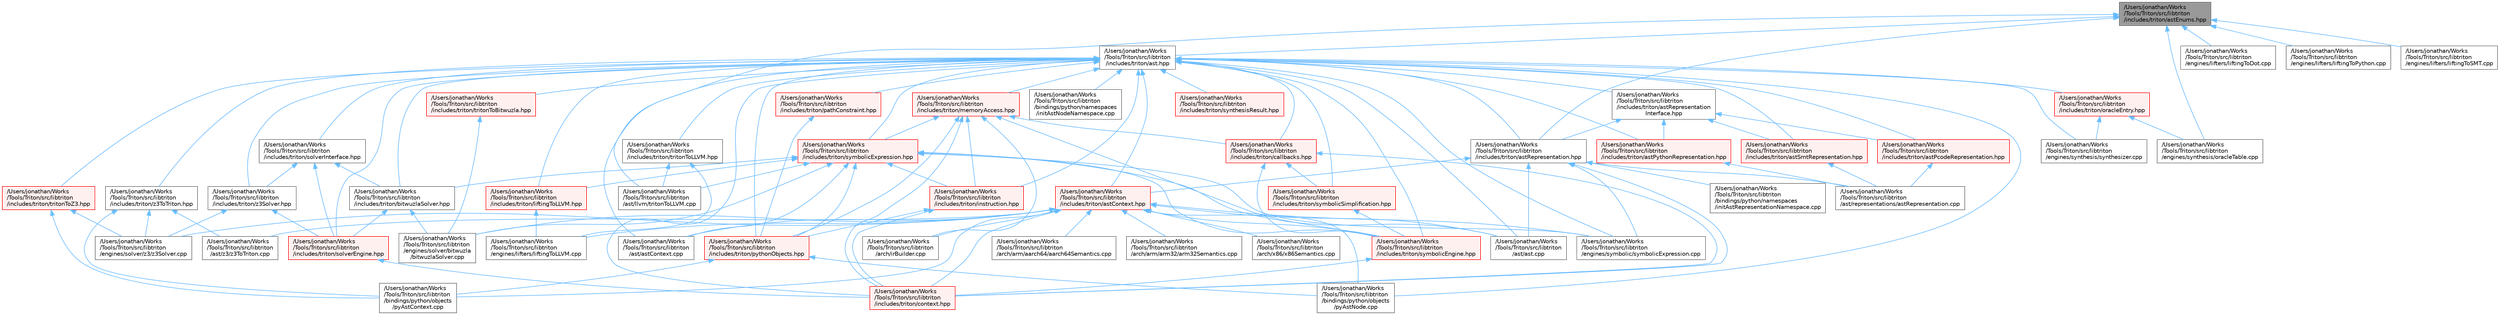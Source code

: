 digraph "/Users/jonathan/Works/Tools/Triton/src/libtriton/includes/triton/astEnums.hpp"
{
 // LATEX_PDF_SIZE
  bgcolor="transparent";
  edge [fontname=Helvetica,fontsize=10,labelfontname=Helvetica,labelfontsize=10];
  node [fontname=Helvetica,fontsize=10,shape=box,height=0.2,width=0.4];
  Node1 [label="/Users/jonathan/Works\l/Tools/Triton/src/libtriton\l/includes/triton/astEnums.hpp",height=0.2,width=0.4,color="gray40", fillcolor="grey60", style="filled", fontcolor="black",tooltip=" "];
  Node1 -> Node2 [dir="back",color="steelblue1",style="solid"];
  Node2 [label="/Users/jonathan/Works\l/Tools/Triton/src/libtriton\l/ast/llvm/tritonToLLVM.cpp",height=0.2,width=0.4,color="grey40", fillcolor="white", style="filled",URL="$tritonToLLVM_8cpp.html",tooltip=" "];
  Node1 -> Node3 [dir="back",color="steelblue1",style="solid"];
  Node3 [label="/Users/jonathan/Works\l/Tools/Triton/src/libtriton\l/engines/lifters/liftingToDot.cpp",height=0.2,width=0.4,color="grey40", fillcolor="white", style="filled",URL="$liftingToDot_8cpp.html",tooltip=" "];
  Node1 -> Node4 [dir="back",color="steelblue1",style="solid"];
  Node4 [label="/Users/jonathan/Works\l/Tools/Triton/src/libtriton\l/engines/lifters/liftingToPython.cpp",height=0.2,width=0.4,color="grey40", fillcolor="white", style="filled",URL="$liftingToPython_8cpp.html",tooltip=" "];
  Node1 -> Node5 [dir="back",color="steelblue1",style="solid"];
  Node5 [label="/Users/jonathan/Works\l/Tools/Triton/src/libtriton\l/engines/lifters/liftingToSMT.cpp",height=0.2,width=0.4,color="grey40", fillcolor="white", style="filled",URL="$liftingToSMT_8cpp.html",tooltip=" "];
  Node1 -> Node6 [dir="back",color="steelblue1",style="solid"];
  Node6 [label="/Users/jonathan/Works\l/Tools/Triton/src/libtriton\l/engines/synthesis/oracleTable.cpp",height=0.2,width=0.4,color="grey40", fillcolor="white", style="filled",URL="$oracleTable_8cpp.html",tooltip=" "];
  Node1 -> Node7 [dir="back",color="steelblue1",style="solid"];
  Node7 [label="/Users/jonathan/Works\l/Tools/Triton/src/libtriton\l/includes/triton/ast.hpp",height=0.2,width=0.4,color="grey40", fillcolor="white", style="filled",URL="$ast_8hpp.html",tooltip=" "];
  Node7 -> Node8 [dir="back",color="steelblue1",style="solid"];
  Node8 [label="/Users/jonathan/Works\l/Tools/Triton/src/libtriton\l/ast/ast.cpp",height=0.2,width=0.4,color="grey40", fillcolor="white", style="filled",URL="$ast_8cpp.html",tooltip=" "];
  Node7 -> Node9 [dir="back",color="steelblue1",style="solid"];
  Node9 [label="/Users/jonathan/Works\l/Tools/Triton/src/libtriton\l/ast/astContext.cpp",height=0.2,width=0.4,color="grey40", fillcolor="white", style="filled",URL="$astContext_8cpp.html",tooltip=" "];
  Node7 -> Node10 [dir="back",color="steelblue1",style="solid"];
  Node10 [label="/Users/jonathan/Works\l/Tools/Triton/src/libtriton\l/bindings/python/namespaces\l/initAstNodeNamespace.cpp",height=0.2,width=0.4,color="grey40", fillcolor="white", style="filled",URL="$initAstNodeNamespace_8cpp.html",tooltip=" "];
  Node7 -> Node11 [dir="back",color="steelblue1",style="solid"];
  Node11 [label="/Users/jonathan/Works\l/Tools/Triton/src/libtriton\l/bindings/python/objects\l/pyAstNode.cpp",height=0.2,width=0.4,color="grey40", fillcolor="white", style="filled",URL="$pyAstNode_8cpp.html",tooltip=" "];
  Node7 -> Node12 [dir="back",color="steelblue1",style="solid"];
  Node12 [label="/Users/jonathan/Works\l/Tools/Triton/src/libtriton\l/engines/symbolic/symbolicExpression.cpp",height=0.2,width=0.4,color="grey40", fillcolor="white", style="filled",URL="$symbolicExpression_8cpp.html",tooltip=" "];
  Node7 -> Node13 [dir="back",color="steelblue1",style="solid"];
  Node13 [label="/Users/jonathan/Works\l/Tools/Triton/src/libtriton\l/engines/synthesis/synthesizer.cpp",height=0.2,width=0.4,color="grey40", fillcolor="white", style="filled",URL="$synthesizer_8cpp.html",tooltip=" "];
  Node7 -> Node14 [dir="back",color="steelblue1",style="solid"];
  Node14 [label="/Users/jonathan/Works\l/Tools/Triton/src/libtriton\l/includes/triton/astContext.hpp",height=0.2,width=0.4,color="red", fillcolor="#FFF0F0", style="filled",URL="$astContext_8hpp.html",tooltip=" "];
  Node14 -> Node15 [dir="back",color="steelblue1",style="solid"];
  Node15 [label="/Users/jonathan/Works\l/Tools/Triton/src/libtriton\l/arch/arm/aarch64/aarch64Semantics.cpp",height=0.2,width=0.4,color="grey40", fillcolor="white", style="filled",URL="$aarch64Semantics_8cpp.html",tooltip=" "];
  Node14 -> Node16 [dir="back",color="steelblue1",style="solid"];
  Node16 [label="/Users/jonathan/Works\l/Tools/Triton/src/libtriton\l/arch/arm/arm32/arm32Semantics.cpp",height=0.2,width=0.4,color="grey40", fillcolor="white", style="filled",URL="$arm32Semantics_8cpp.html",tooltip=" "];
  Node14 -> Node17 [dir="back",color="steelblue1",style="solid"];
  Node17 [label="/Users/jonathan/Works\l/Tools/Triton/src/libtriton\l/arch/irBuilder.cpp",height=0.2,width=0.4,color="grey40", fillcolor="white", style="filled",URL="$irBuilder_8cpp.html",tooltip=" "];
  Node14 -> Node18 [dir="back",color="steelblue1",style="solid"];
  Node18 [label="/Users/jonathan/Works\l/Tools/Triton/src/libtriton\l/arch/x86/x86Semantics.cpp",height=0.2,width=0.4,color="grey40", fillcolor="white", style="filled",URL="$x86Semantics_8cpp.html",tooltip=" "];
  Node14 -> Node8 [dir="back",color="steelblue1",style="solid"];
  Node14 -> Node9 [dir="back",color="steelblue1",style="solid"];
  Node14 -> Node19 [dir="back",color="steelblue1",style="solid"];
  Node19 [label="/Users/jonathan/Works\l/Tools/Triton/src/libtriton\l/ast/z3/z3ToTriton.cpp",height=0.2,width=0.4,color="grey40", fillcolor="white", style="filled",URL="$z3ToTriton_8cpp.html",tooltip=" "];
  Node14 -> Node20 [dir="back",color="steelblue1",style="solid"];
  Node20 [label="/Users/jonathan/Works\l/Tools/Triton/src/libtriton\l/bindings/python/objects\l/pyAstContext.cpp",height=0.2,width=0.4,color="grey40", fillcolor="white", style="filled",URL="$pyAstContext_8cpp.html",tooltip=" "];
  Node14 -> Node11 [dir="back",color="steelblue1",style="solid"];
  Node14 -> Node21 [dir="back",color="steelblue1",style="solid"];
  Node21 [label="/Users/jonathan/Works\l/Tools/Triton/src/libtriton\l/engines/lifters/liftingToLLVM.cpp",height=0.2,width=0.4,color="grey40", fillcolor="white", style="filled",URL="$liftingToLLVM_8cpp.html",tooltip=" "];
  Node14 -> Node22 [dir="back",color="steelblue1",style="solid"];
  Node22 [label="/Users/jonathan/Works\l/Tools/Triton/src/libtriton\l/engines/solver/bitwuzla\l/bitwuzlaSolver.cpp",height=0.2,width=0.4,color="grey40", fillcolor="white", style="filled",URL="$bitwuzlaSolver_8cpp.html",tooltip=" "];
  Node14 -> Node23 [dir="back",color="steelblue1",style="solid"];
  Node23 [label="/Users/jonathan/Works\l/Tools/Triton/src/libtriton\l/engines/solver/z3/z3Solver.cpp",height=0.2,width=0.4,color="grey40", fillcolor="white", style="filled",URL="$z3Solver_8cpp.html",tooltip=" "];
  Node14 -> Node12 [dir="back",color="steelblue1",style="solid"];
  Node14 -> Node26 [dir="back",color="steelblue1",style="solid"];
  Node26 [label="/Users/jonathan/Works\l/Tools/Triton/src/libtriton\l/includes/triton/context.hpp",height=0.2,width=0.4,color="red", fillcolor="#FFF0F0", style="filled",URL="$context_8hpp.html",tooltip=" "];
  Node14 -> Node37 [dir="back",color="steelblue1",style="solid"];
  Node37 [label="/Users/jonathan/Works\l/Tools/Triton/src/libtriton\l/includes/triton/symbolicEngine.hpp",height=0.2,width=0.4,color="red", fillcolor="#FFF0F0", style="filled",URL="$symbolicEngine_8hpp.html",tooltip=" "];
  Node37 -> Node26 [dir="back",color="steelblue1",style="solid"];
  Node7 -> Node45 [dir="back",color="steelblue1",style="solid"];
  Node45 [label="/Users/jonathan/Works\l/Tools/Triton/src/libtriton\l/includes/triton/astPcodeRepresentation.hpp",height=0.2,width=0.4,color="red", fillcolor="#FFF0F0", style="filled",URL="$astPcodeRepresentation_8hpp.html",tooltip=" "];
  Node45 -> Node47 [dir="back",color="steelblue1",style="solid"];
  Node47 [label="/Users/jonathan/Works\l/Tools/Triton/src/libtriton\l/ast/representations/astRepresentation.cpp",height=0.2,width=0.4,color="grey40", fillcolor="white", style="filled",URL="$astRepresentation_8cpp.html",tooltip=" "];
  Node7 -> Node48 [dir="back",color="steelblue1",style="solid"];
  Node48 [label="/Users/jonathan/Works\l/Tools/Triton/src/libtriton\l/includes/triton/astPythonRepresentation.hpp",height=0.2,width=0.4,color="red", fillcolor="#FFF0F0", style="filled",URL="$astPythonRepresentation_8hpp.html",tooltip=" "];
  Node48 -> Node47 [dir="back",color="steelblue1",style="solid"];
  Node7 -> Node50 [dir="back",color="steelblue1",style="solid"];
  Node50 [label="/Users/jonathan/Works\l/Tools/Triton/src/libtriton\l/includes/triton/astRepresentation.hpp",height=0.2,width=0.4,color="grey40", fillcolor="white", style="filled",URL="$astRepresentation_8hpp.html",tooltip=" "];
  Node50 -> Node8 [dir="back",color="steelblue1",style="solid"];
  Node50 -> Node47 [dir="back",color="steelblue1",style="solid"];
  Node50 -> Node51 [dir="back",color="steelblue1",style="solid"];
  Node51 [label="/Users/jonathan/Works\l/Tools/Triton/src/libtriton\l/bindings/python/namespaces\l/initAstRepresentationNamespace.cpp",height=0.2,width=0.4,color="grey40", fillcolor="white", style="filled",URL="$initAstRepresentationNamespace_8cpp.html",tooltip=" "];
  Node50 -> Node12 [dir="back",color="steelblue1",style="solid"];
  Node50 -> Node14 [dir="back",color="steelblue1",style="solid"];
  Node50 -> Node26 [dir="back",color="steelblue1",style="solid"];
  Node7 -> Node52 [dir="back",color="steelblue1",style="solid"];
  Node52 [label="/Users/jonathan/Works\l/Tools/Triton/src/libtriton\l/includes/triton/astRepresentation\lInterface.hpp",height=0.2,width=0.4,color="grey40", fillcolor="white", style="filled",URL="$astRepresentationInterface_8hpp.html",tooltip=" "];
  Node52 -> Node45 [dir="back",color="steelblue1",style="solid"];
  Node52 -> Node48 [dir="back",color="steelblue1",style="solid"];
  Node52 -> Node50 [dir="back",color="steelblue1",style="solid"];
  Node52 -> Node53 [dir="back",color="steelblue1",style="solid"];
  Node53 [label="/Users/jonathan/Works\l/Tools/Triton/src/libtriton\l/includes/triton/astSmtRepresentation.hpp",height=0.2,width=0.4,color="red", fillcolor="#FFF0F0", style="filled",URL="$astSmtRepresentation_8hpp.html",tooltip=" "];
  Node53 -> Node47 [dir="back",color="steelblue1",style="solid"];
  Node7 -> Node53 [dir="back",color="steelblue1",style="solid"];
  Node7 -> Node55 [dir="back",color="steelblue1",style="solid"];
  Node55 [label="/Users/jonathan/Works\l/Tools/Triton/src/libtriton\l/includes/triton/bitwuzlaSolver.hpp",height=0.2,width=0.4,color="grey40", fillcolor="white", style="filled",URL="$bitwuzlaSolver_8hpp.html",tooltip=" "];
  Node55 -> Node22 [dir="back",color="steelblue1",style="solid"];
  Node55 -> Node56 [dir="back",color="steelblue1",style="solid"];
  Node56 [label="/Users/jonathan/Works\l/Tools/Triton/src/libtriton\l/includes/triton/solverEngine.hpp",height=0.2,width=0.4,color="red", fillcolor="#FFF0F0", style="filled",URL="$solverEngine_8hpp.html",tooltip=" "];
  Node56 -> Node26 [dir="back",color="steelblue1",style="solid"];
  Node7 -> Node58 [dir="back",color="steelblue1",style="solid"];
  Node58 [label="/Users/jonathan/Works\l/Tools/Triton/src/libtriton\l/includes/triton/callbacks.hpp",height=0.2,width=0.4,color="red", fillcolor="#FFF0F0", style="filled",URL="$callbacks_8hpp.html",tooltip=" "];
  Node58 -> Node26 [dir="back",color="steelblue1",style="solid"];
  Node58 -> Node37 [dir="back",color="steelblue1",style="solid"];
  Node58 -> Node76 [dir="back",color="steelblue1",style="solid"];
  Node76 [label="/Users/jonathan/Works\l/Tools/Triton/src/libtriton\l/includes/triton/symbolicSimplification.hpp",height=0.2,width=0.4,color="red", fillcolor="#FFF0F0", style="filled",URL="$symbolicSimplification_8hpp.html",tooltip=" "];
  Node76 -> Node37 [dir="back",color="steelblue1",style="solid"];
  Node7 -> Node26 [dir="back",color="steelblue1",style="solid"];
  Node7 -> Node81 [dir="back",color="steelblue1",style="solid"];
  Node81 [label="/Users/jonathan/Works\l/Tools/Triton/src/libtriton\l/includes/triton/instruction.hpp",height=0.2,width=0.4,color="red", fillcolor="#FFF0F0", style="filled",URL="$instruction_8hpp.html",tooltip=" "];
  Node81 -> Node26 [dir="back",color="steelblue1",style="solid"];
  Node81 -> Node88 [dir="back",color="steelblue1",style="solid"];
  Node88 [label="/Users/jonathan/Works\l/Tools/Triton/src/libtriton\l/includes/triton/pythonObjects.hpp",height=0.2,width=0.4,color="red", fillcolor="#FFF0F0", style="filled",URL="$pythonObjects_8hpp.html",tooltip=" "];
  Node88 -> Node20 [dir="back",color="steelblue1",style="solid"];
  Node88 -> Node11 [dir="back",color="steelblue1",style="solid"];
  Node7 -> Node102 [dir="back",color="steelblue1",style="solid"];
  Node102 [label="/Users/jonathan/Works\l/Tools/Triton/src/libtriton\l/includes/triton/liftingToLLVM.hpp",height=0.2,width=0.4,color="red", fillcolor="#FFF0F0", style="filled",URL="$liftingToLLVM_8hpp.html",tooltip=" "];
  Node102 -> Node21 [dir="back",color="steelblue1",style="solid"];
  Node7 -> Node103 [dir="back",color="steelblue1",style="solid"];
  Node103 [label="/Users/jonathan/Works\l/Tools/Triton/src/libtriton\l/includes/triton/memoryAccess.hpp",height=0.2,width=0.4,color="red", fillcolor="#FFF0F0", style="filled",URL="$memoryAccess_8hpp.html",tooltip=" "];
  Node103 -> Node17 [dir="back",color="steelblue1",style="solid"];
  Node103 -> Node58 [dir="back",color="steelblue1",style="solid"];
  Node103 -> Node26 [dir="back",color="steelblue1",style="solid"];
  Node103 -> Node81 [dir="back",color="steelblue1",style="solid"];
  Node103 -> Node88 [dir="back",color="steelblue1",style="solid"];
  Node103 -> Node37 [dir="back",color="steelblue1",style="solid"];
  Node103 -> Node107 [dir="back",color="steelblue1",style="solid"];
  Node107 [label="/Users/jonathan/Works\l/Tools/Triton/src/libtriton\l/includes/triton/symbolicExpression.hpp",height=0.2,width=0.4,color="red", fillcolor="#FFF0F0", style="filled",URL="$symbolicExpression_8hpp.html",tooltip=" "];
  Node107 -> Node8 [dir="back",color="steelblue1",style="solid"];
  Node107 -> Node9 [dir="back",color="steelblue1",style="solid"];
  Node107 -> Node2 [dir="back",color="steelblue1",style="solid"];
  Node107 -> Node22 [dir="back",color="steelblue1",style="solid"];
  Node107 -> Node12 [dir="back",color="steelblue1",style="solid"];
  Node107 -> Node55 [dir="back",color="steelblue1",style="solid"];
  Node107 -> Node81 [dir="back",color="steelblue1",style="solid"];
  Node107 -> Node102 [dir="back",color="steelblue1",style="solid"];
  Node107 -> Node88 [dir="back",color="steelblue1",style="solid"];
  Node107 -> Node37 [dir="back",color="steelblue1",style="solid"];
  Node7 -> Node111 [dir="back",color="steelblue1",style="solid"];
  Node111 [label="/Users/jonathan/Works\l/Tools/Triton/src/libtriton\l/includes/triton/oracleEntry.hpp",height=0.2,width=0.4,color="red", fillcolor="#FFF0F0", style="filled",URL="$oracleEntry_8hpp.html",tooltip=" "];
  Node111 -> Node6 [dir="back",color="steelblue1",style="solid"];
  Node111 -> Node13 [dir="back",color="steelblue1",style="solid"];
  Node7 -> Node112 [dir="back",color="steelblue1",style="solid"];
  Node112 [label="/Users/jonathan/Works\l/Tools/Triton/src/libtriton\l/includes/triton/pathConstraint.hpp",height=0.2,width=0.4,color="red", fillcolor="#FFF0F0", style="filled",URL="$pathConstraint_8hpp.html",tooltip=" "];
  Node112 -> Node88 [dir="back",color="steelblue1",style="solid"];
  Node7 -> Node88 [dir="back",color="steelblue1",style="solid"];
  Node7 -> Node56 [dir="back",color="steelblue1",style="solid"];
  Node7 -> Node114 [dir="back",color="steelblue1",style="solid"];
  Node114 [label="/Users/jonathan/Works\l/Tools/Triton/src/libtriton\l/includes/triton/solverInterface.hpp",height=0.2,width=0.4,color="grey40", fillcolor="white", style="filled",URL="$solverInterface_8hpp.html",tooltip=" "];
  Node114 -> Node55 [dir="back",color="steelblue1",style="solid"];
  Node114 -> Node56 [dir="back",color="steelblue1",style="solid"];
  Node114 -> Node115 [dir="back",color="steelblue1",style="solid"];
  Node115 [label="/Users/jonathan/Works\l/Tools/Triton/src/libtriton\l/includes/triton/z3Solver.hpp",height=0.2,width=0.4,color="grey40", fillcolor="white", style="filled",URL="$z3Solver_8hpp.html",tooltip=" "];
  Node115 -> Node23 [dir="back",color="steelblue1",style="solid"];
  Node115 -> Node56 [dir="back",color="steelblue1",style="solid"];
  Node7 -> Node37 [dir="back",color="steelblue1",style="solid"];
  Node7 -> Node107 [dir="back",color="steelblue1",style="solid"];
  Node7 -> Node76 [dir="back",color="steelblue1",style="solid"];
  Node7 -> Node116 [dir="back",color="steelblue1",style="solid"];
  Node116 [label="/Users/jonathan/Works\l/Tools/Triton/src/libtriton\l/includes/triton/synthesisResult.hpp",height=0.2,width=0.4,color="red", fillcolor="#FFF0F0", style="filled",URL="$synthesisResult_8hpp.html",tooltip=" "];
  Node7 -> Node118 [dir="back",color="steelblue1",style="solid"];
  Node118 [label="/Users/jonathan/Works\l/Tools/Triton/src/libtriton\l/includes/triton/tritonToBitwuzla.hpp",height=0.2,width=0.4,color="red", fillcolor="#FFF0F0", style="filled",URL="$tritonToBitwuzla_8hpp.html",tooltip=" "];
  Node118 -> Node22 [dir="back",color="steelblue1",style="solid"];
  Node7 -> Node119 [dir="back",color="steelblue1",style="solid"];
  Node119 [label="/Users/jonathan/Works\l/Tools/Triton/src/libtriton\l/includes/triton/tritonToLLVM.hpp",height=0.2,width=0.4,color="grey40", fillcolor="white", style="filled",URL="$tritonToLLVM_8hpp.html",tooltip=" "];
  Node119 -> Node2 [dir="back",color="steelblue1",style="solid"];
  Node119 -> Node21 [dir="back",color="steelblue1",style="solid"];
  Node7 -> Node120 [dir="back",color="steelblue1",style="solid"];
  Node120 [label="/Users/jonathan/Works\l/Tools/Triton/src/libtriton\l/includes/triton/tritonToZ3.hpp",height=0.2,width=0.4,color="red", fillcolor="#FFF0F0", style="filled",URL="$tritonToZ3_8hpp.html",tooltip=" "];
  Node120 -> Node20 [dir="back",color="steelblue1",style="solid"];
  Node120 -> Node23 [dir="back",color="steelblue1",style="solid"];
  Node7 -> Node115 [dir="back",color="steelblue1",style="solid"];
  Node7 -> Node121 [dir="back",color="steelblue1",style="solid"];
  Node121 [label="/Users/jonathan/Works\l/Tools/Triton/src/libtriton\l/includes/triton/z3ToTriton.hpp",height=0.2,width=0.4,color="grey40", fillcolor="white", style="filled",URL="$z3ToTriton_8hpp.html",tooltip=" "];
  Node121 -> Node19 [dir="back",color="steelblue1",style="solid"];
  Node121 -> Node20 [dir="back",color="steelblue1",style="solid"];
  Node121 -> Node23 [dir="back",color="steelblue1",style="solid"];
  Node1 -> Node50 [dir="back",color="steelblue1",style="solid"];
}
